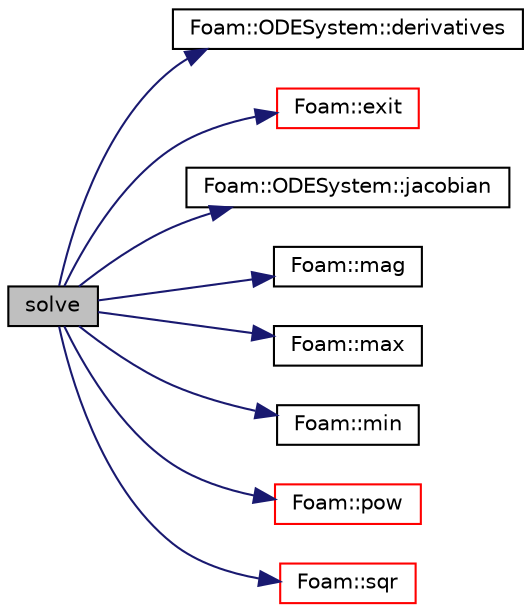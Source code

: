 digraph "solve"
{
  bgcolor="transparent";
  edge [fontname="Helvetica",fontsize="10",labelfontname="Helvetica",labelfontsize="10"];
  node [fontname="Helvetica",fontsize="10",shape=record];
  rankdir="LR";
  Node138 [label="solve",height=0.2,width=0.4,color="black", fillcolor="grey75", style="filled", fontcolor="black"];
  Node138 -> Node139 [color="midnightblue",fontsize="10",style="solid",fontname="Helvetica"];
  Node139 [label="Foam::ODESystem::derivatives",height=0.2,width=0.4,color="black",URL="$a26741.html#ace3a2c5d7e8dfc90926fb5d1ae2e6786",tooltip="Calculate the derivatives in dydx. "];
  Node138 -> Node140 [color="midnightblue",fontsize="10",style="solid",fontname="Helvetica"];
  Node140 [label="Foam::exit",height=0.2,width=0.4,color="red",URL="$a21851.html#a06ca7250d8e89caf05243ec094843642"];
  Node138 -> Node189 [color="midnightblue",fontsize="10",style="solid",fontname="Helvetica"];
  Node189 [label="Foam::ODESystem::jacobian",height=0.2,width=0.4,color="black",URL="$a26741.html#a2ac73d58c3f008beaafc51f4684ed4d2",tooltip="Calculate the Jacobian of the system. "];
  Node138 -> Node190 [color="midnightblue",fontsize="10",style="solid",fontname="Helvetica"];
  Node190 [label="Foam::mag",height=0.2,width=0.4,color="black",URL="$a21851.html#a929da2a3fdcf3dacbbe0487d3a330dae"];
  Node138 -> Node191 [color="midnightblue",fontsize="10",style="solid",fontname="Helvetica"];
  Node191 [label="Foam::max",height=0.2,width=0.4,color="black",URL="$a21851.html#ac993e906cf2774ae77e666bc24e81733"];
  Node138 -> Node192 [color="midnightblue",fontsize="10",style="solid",fontname="Helvetica"];
  Node192 [label="Foam::min",height=0.2,width=0.4,color="black",URL="$a21851.html#a253e112ad2d56d96230ff39ea7f442dc"];
  Node138 -> Node164 [color="midnightblue",fontsize="10",style="solid",fontname="Helvetica"];
  Node164 [label="Foam::pow",height=0.2,width=0.4,color="red",URL="$a21851.html#a7500c8e9d27a442adc75e287de074c7c"];
  Node138 -> Node193 [color="midnightblue",fontsize="10",style="solid",fontname="Helvetica"];
  Node193 [label="Foam::sqr",height=0.2,width=0.4,color="red",URL="$a21851.html#a277dc11c581d53826ab5090b08f3b17b"];
}
